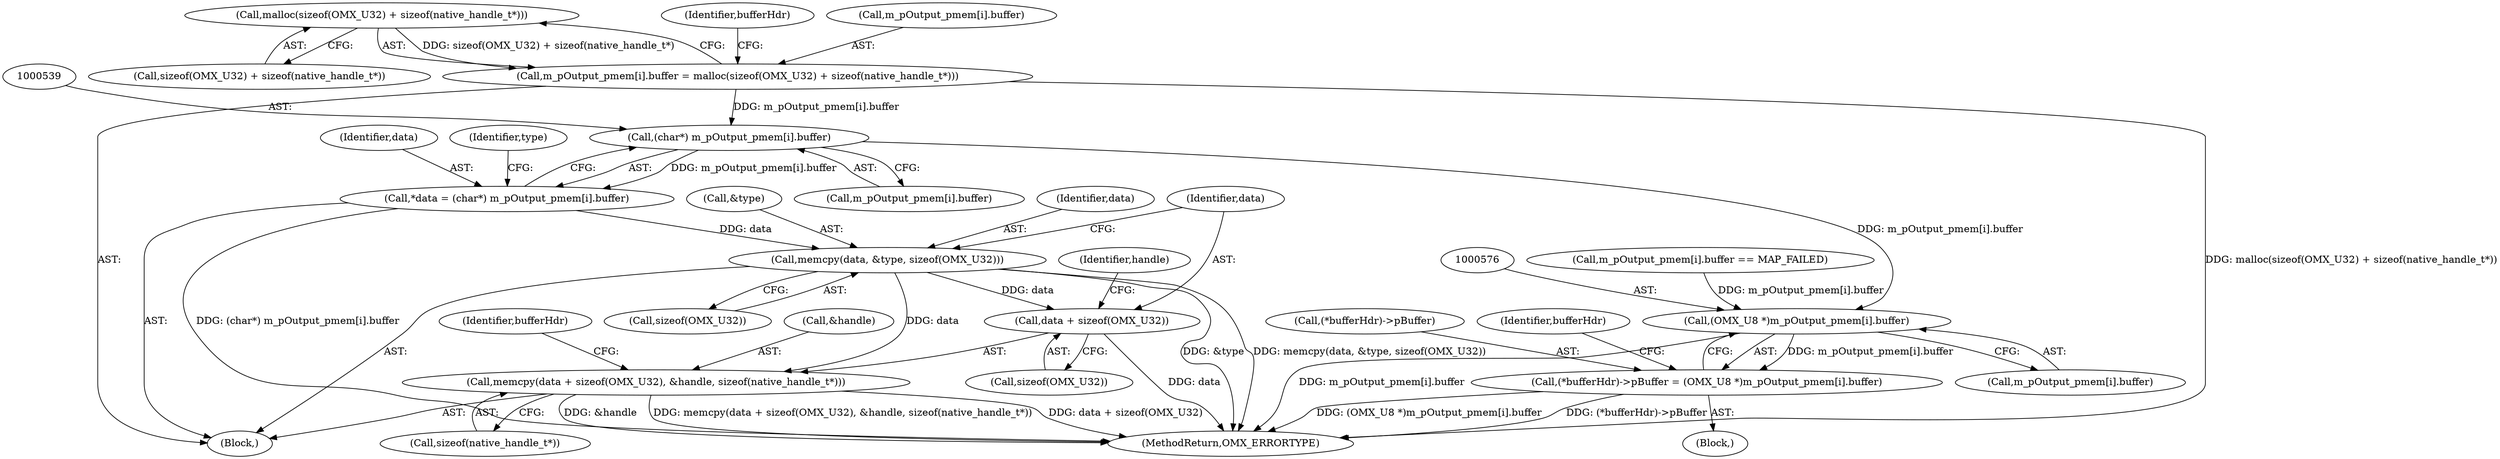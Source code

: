 digraph "0_Android_d575ecf607056d8e3328ef2eb56c52e98f81e87d_0@API" {
"1000502" [label="(Call,malloc(sizeof(OMX_U32) + sizeof(native_handle_t*)))"];
"1000496" [label="(Call,m_pOutput_pmem[i].buffer = malloc(sizeof(OMX_U32) + sizeof(native_handle_t*)))"];
"1000538" [label="(Call,(char*) m_pOutput_pmem[i].buffer)"];
"1000536" [label="(Call,*data = (char*) m_pOutput_pmem[i].buffer)"];
"1000549" [label="(Call,memcpy(data, &type, sizeof(OMX_U32)))"];
"1000555" [label="(Call,memcpy(data + sizeof(OMX_U32), &handle, sizeof(native_handle_t*)))"];
"1000556" [label="(Call,data + sizeof(OMX_U32))"];
"1000575" [label="(Call,(OMX_U8 *)m_pOutput_pmem[i].buffer)"];
"1000570" [label="(Call,(*bufferHdr)->pBuffer = (OMX_U8 *)m_pOutput_pmem[i].buffer)"];
"1000561" [label="(Identifier,handle)"];
"1000558" [label="(Call,sizeof(OMX_U32))"];
"1000537" [label="(Identifier,data)"];
"1000496" [label="(Call,m_pOutput_pmem[i].buffer = malloc(sizeof(OMX_U32) + sizeof(native_handle_t*)))"];
"1000540" [label="(Call,m_pOutput_pmem[i].buffer)"];
"1000570" [label="(Call,(*bufferHdr)->pBuffer = (OMX_U8 *)m_pOutput_pmem[i].buffer)"];
"1000585" [label="(Identifier,bufferHdr)"];
"1000553" [label="(Call,sizeof(OMX_U32))"];
"1000536" [label="(Call,*data = (char*) m_pOutput_pmem[i].buffer)"];
"1000549" [label="(Call,memcpy(data, &type, sizeof(OMX_U32)))"];
"1000566" [label="(Identifier,bufferHdr)"];
"1000555" [label="(Call,memcpy(data + sizeof(OMX_U32), &handle, sizeof(native_handle_t*)))"];
"1000547" [label="(Identifier,type)"];
"1000560" [label="(Call,&handle)"];
"1000571" [label="(Call,(*bufferHdr)->pBuffer)"];
"1000551" [label="(Call,&type)"];
"1000562" [label="(Call,sizeof(native_handle_t*))"];
"1000511" [label="(Identifier,bufferHdr)"];
"1000471" [label="(Call,m_pOutput_pmem[i].buffer == MAP_FAILED)"];
"1000550" [label="(Identifier,data)"];
"1000502" [label="(Call,malloc(sizeof(OMX_U32) + sizeof(native_handle_t*)))"];
"1000556" [label="(Call,data + sizeof(OMX_U32))"];
"1000619" [label="(MethodReturn,OMX_ERRORTYPE)"];
"1000503" [label="(Call,sizeof(OMX_U32) + sizeof(native_handle_t*))"];
"1000497" [label="(Call,m_pOutput_pmem[i].buffer)"];
"1000495" [label="(Block,)"];
"1000575" [label="(Call,(OMX_U8 *)m_pOutput_pmem[i].buffer)"];
"1000361" [label="(Block,)"];
"1000577" [label="(Call,m_pOutput_pmem[i].buffer)"];
"1000538" [label="(Call,(char*) m_pOutput_pmem[i].buffer)"];
"1000557" [label="(Identifier,data)"];
"1000502" -> "1000496"  [label="AST: "];
"1000502" -> "1000503"  [label="CFG: "];
"1000503" -> "1000502"  [label="AST: "];
"1000496" -> "1000502"  [label="CFG: "];
"1000502" -> "1000496"  [label="DDG: sizeof(OMX_U32) + sizeof(native_handle_t*)"];
"1000496" -> "1000495"  [label="AST: "];
"1000497" -> "1000496"  [label="AST: "];
"1000511" -> "1000496"  [label="CFG: "];
"1000496" -> "1000619"  [label="DDG: malloc(sizeof(OMX_U32) + sizeof(native_handle_t*))"];
"1000496" -> "1000538"  [label="DDG: m_pOutput_pmem[i].buffer"];
"1000538" -> "1000536"  [label="AST: "];
"1000538" -> "1000540"  [label="CFG: "];
"1000539" -> "1000538"  [label="AST: "];
"1000540" -> "1000538"  [label="AST: "];
"1000536" -> "1000538"  [label="CFG: "];
"1000538" -> "1000536"  [label="DDG: m_pOutput_pmem[i].buffer"];
"1000538" -> "1000575"  [label="DDG: m_pOutput_pmem[i].buffer"];
"1000536" -> "1000495"  [label="AST: "];
"1000537" -> "1000536"  [label="AST: "];
"1000547" -> "1000536"  [label="CFG: "];
"1000536" -> "1000619"  [label="DDG: (char*) m_pOutput_pmem[i].buffer"];
"1000536" -> "1000549"  [label="DDG: data"];
"1000549" -> "1000495"  [label="AST: "];
"1000549" -> "1000553"  [label="CFG: "];
"1000550" -> "1000549"  [label="AST: "];
"1000551" -> "1000549"  [label="AST: "];
"1000553" -> "1000549"  [label="AST: "];
"1000557" -> "1000549"  [label="CFG: "];
"1000549" -> "1000619"  [label="DDG: &type"];
"1000549" -> "1000619"  [label="DDG: memcpy(data, &type, sizeof(OMX_U32))"];
"1000549" -> "1000555"  [label="DDG: data"];
"1000549" -> "1000556"  [label="DDG: data"];
"1000555" -> "1000495"  [label="AST: "];
"1000555" -> "1000562"  [label="CFG: "];
"1000556" -> "1000555"  [label="AST: "];
"1000560" -> "1000555"  [label="AST: "];
"1000562" -> "1000555"  [label="AST: "];
"1000566" -> "1000555"  [label="CFG: "];
"1000555" -> "1000619"  [label="DDG: &handle"];
"1000555" -> "1000619"  [label="DDG: memcpy(data + sizeof(OMX_U32), &handle, sizeof(native_handle_t*))"];
"1000555" -> "1000619"  [label="DDG: data + sizeof(OMX_U32)"];
"1000556" -> "1000558"  [label="CFG: "];
"1000557" -> "1000556"  [label="AST: "];
"1000558" -> "1000556"  [label="AST: "];
"1000561" -> "1000556"  [label="CFG: "];
"1000556" -> "1000619"  [label="DDG: data"];
"1000575" -> "1000570"  [label="AST: "];
"1000575" -> "1000577"  [label="CFG: "];
"1000576" -> "1000575"  [label="AST: "];
"1000577" -> "1000575"  [label="AST: "];
"1000570" -> "1000575"  [label="CFG: "];
"1000575" -> "1000619"  [label="DDG: m_pOutput_pmem[i].buffer"];
"1000575" -> "1000570"  [label="DDG: m_pOutput_pmem[i].buffer"];
"1000471" -> "1000575"  [label="DDG: m_pOutput_pmem[i].buffer"];
"1000570" -> "1000361"  [label="AST: "];
"1000571" -> "1000570"  [label="AST: "];
"1000585" -> "1000570"  [label="CFG: "];
"1000570" -> "1000619"  [label="DDG: (OMX_U8 *)m_pOutput_pmem[i].buffer"];
"1000570" -> "1000619"  [label="DDG: (*bufferHdr)->pBuffer"];
}
